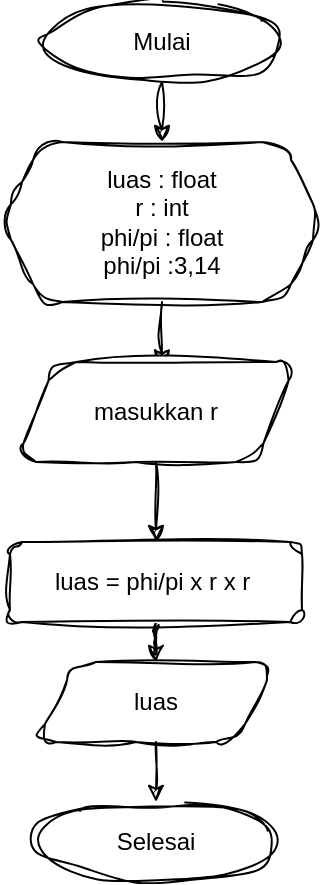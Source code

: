 <mxfile version="22.0.7" type="github">
  <diagram name="Page-1" id="7Q5ecn9nnoVouWtS_y6i">
    <mxGraphModel dx="1660" dy="658" grid="1" gridSize="10" guides="1" tooltips="1" connect="1" arrows="1" fold="1" page="1" pageScale="1" pageWidth="850" pageHeight="1100" math="0" shadow="0">
      <root>
        <mxCell id="0" />
        <mxCell id="1" parent="0" />
        <mxCell id="evbq2XtLRo9hSqv8Kieb-1" value="Mulai" style="ellipse;whiteSpace=wrap;html=1;rounded=1;sketch=1;curveFitting=1;jiggle=2;labelBackgroundColor=none;" vertex="1" parent="1">
          <mxGeometry x="340" y="20" width="120" height="40" as="geometry" />
        </mxCell>
        <mxCell id="evbq2XtLRo9hSqv8Kieb-2" value="" style="endArrow=classic;html=1;rounded=1;exitX=0.5;exitY=1;exitDx=0;exitDy=0;entryX=0.5;entryY=0;entryDx=0;entryDy=0;sketch=1;curveFitting=1;jiggle=2;labelBackgroundColor=none;fontColor=default;" edge="1" parent="1" source="evbq2XtLRo9hSqv8Kieb-1" target="evbq2XtLRo9hSqv8Kieb-3">
          <mxGeometry width="50" height="50" relative="1" as="geometry">
            <mxPoint x="400" y="230" as="sourcePoint" />
            <mxPoint x="400" y="90" as="targetPoint" />
          </mxGeometry>
        </mxCell>
        <mxCell id="evbq2XtLRo9hSqv8Kieb-3" value="luas : float&lt;br&gt;r : int&lt;br&gt;phi/pi : float&lt;br&gt;phi/pi :3,14" style="shape=hexagon;perimeter=hexagonPerimeter2;whiteSpace=wrap;html=1;fixedSize=1;rounded=1;sketch=1;curveFitting=1;jiggle=2;labelBackgroundColor=none;" vertex="1" parent="1">
          <mxGeometry x="320" y="90" width="160" height="80" as="geometry" />
        </mxCell>
        <mxCell id="evbq2XtLRo9hSqv8Kieb-4" value="" style="endArrow=classic;html=1;rounded=1;exitX=0.5;exitY=1;exitDx=0;exitDy=0;entryX=0.521;entryY=0.046;entryDx=0;entryDy=0;entryPerimeter=0;sketch=1;curveFitting=1;jiggle=2;labelBackgroundColor=none;fontColor=default;" edge="1" parent="1" source="evbq2XtLRo9hSqv8Kieb-3" target="evbq2XtLRo9hSqv8Kieb-5">
          <mxGeometry width="50" height="50" relative="1" as="geometry">
            <mxPoint x="400" y="230" as="sourcePoint" />
            <mxPoint x="400" y="200" as="targetPoint" />
          </mxGeometry>
        </mxCell>
        <mxCell id="evbq2XtLRo9hSqv8Kieb-7" value="" style="edgeStyle=orthogonalEdgeStyle;rounded=1;orthogonalLoop=1;jettySize=auto;html=1;sketch=1;curveFitting=1;jiggle=2;labelBackgroundColor=none;fontColor=default;" edge="1" parent="1" source="evbq2XtLRo9hSqv8Kieb-5" target="evbq2XtLRo9hSqv8Kieb-6">
          <mxGeometry relative="1" as="geometry" />
        </mxCell>
        <mxCell id="evbq2XtLRo9hSqv8Kieb-5" value="masukkan r" style="shape=parallelogram;perimeter=parallelogramPerimeter;whiteSpace=wrap;html=1;fixedSize=1;rounded=1;sketch=1;curveFitting=1;jiggle=2;labelBackgroundColor=none;" vertex="1" parent="1">
          <mxGeometry x="327" y="200" width="140" height="50" as="geometry" />
        </mxCell>
        <mxCell id="evbq2XtLRo9hSqv8Kieb-9" value="" style="edgeStyle=orthogonalEdgeStyle;rounded=1;orthogonalLoop=1;jettySize=auto;html=1;sketch=1;curveFitting=1;jiggle=2;labelBackgroundColor=none;fontColor=default;" edge="1" parent="1" source="evbq2XtLRo9hSqv8Kieb-6" target="evbq2XtLRo9hSqv8Kieb-8">
          <mxGeometry relative="1" as="geometry" />
        </mxCell>
        <mxCell id="evbq2XtLRo9hSqv8Kieb-6" value="luas = phi/pi x r x r&amp;nbsp;" style="whiteSpace=wrap;html=1;rounded=1;sketch=1;curveFitting=1;jiggle=2;labelBackgroundColor=none;" vertex="1" parent="1">
          <mxGeometry x="324" y="290" width="146" height="40" as="geometry" />
        </mxCell>
        <mxCell id="evbq2XtLRo9hSqv8Kieb-8" value="luas" style="shape=parallelogram;perimeter=parallelogramPerimeter;whiteSpace=wrap;html=1;fixedSize=1;rounded=1;sketch=1;curveFitting=1;jiggle=2;labelBackgroundColor=none;" vertex="1" parent="1">
          <mxGeometry x="337" y="350" width="120" height="40" as="geometry" />
        </mxCell>
        <mxCell id="evbq2XtLRo9hSqv8Kieb-10" value="Selesai" style="ellipse;whiteSpace=wrap;html=1;rounded=1;sketch=1;curveFitting=1;jiggle=2;labelBackgroundColor=none;" vertex="1" parent="1">
          <mxGeometry x="337" y="420" width="120" height="40" as="geometry" />
        </mxCell>
        <mxCell id="evbq2XtLRo9hSqv8Kieb-11" value="" style="endArrow=classic;html=1;rounded=1;exitX=0.5;exitY=1;exitDx=0;exitDy=0;entryX=0.5;entryY=0;entryDx=0;entryDy=0;sketch=1;curveFitting=1;jiggle=2;labelBackgroundColor=none;fontColor=default;" edge="1" parent="1" source="evbq2XtLRo9hSqv8Kieb-8" target="evbq2XtLRo9hSqv8Kieb-10">
          <mxGeometry width="50" height="50" relative="1" as="geometry">
            <mxPoint x="370" y="430" as="sourcePoint" />
            <mxPoint x="420" y="380" as="targetPoint" />
          </mxGeometry>
        </mxCell>
      </root>
    </mxGraphModel>
  </diagram>
</mxfile>
